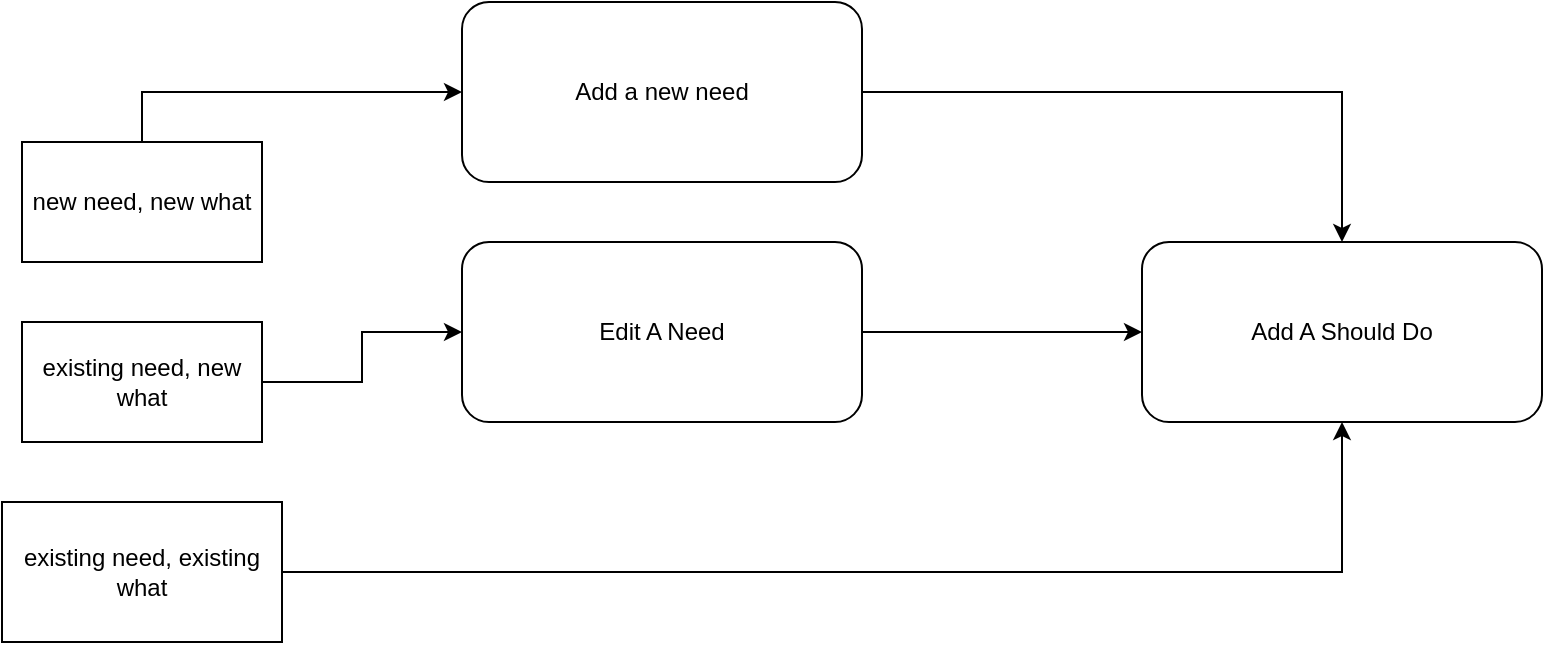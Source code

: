 <mxfile version="22.1.11" type="github">
  <diagram name="Page-1" id="x7MT0qRN6cu8qNjrc2um">
    <mxGraphModel dx="954" dy="532" grid="0" gridSize="10" guides="1" tooltips="1" connect="1" arrows="1" fold="1" page="1" pageScale="1" pageWidth="850" pageHeight="1100" math="0" shadow="0">
      <root>
        <mxCell id="0" />
        <mxCell id="1" parent="0" />
        <mxCell id="m9-1bQluYizaZC3Oex78-9" style="edgeStyle=orthogonalEdgeStyle;rounded=0;orthogonalLoop=1;jettySize=auto;html=1;entryX=0;entryY=0.5;entryDx=0;entryDy=0;" edge="1" parent="1" source="8DM4_75zK0cVTB4kPDeA-1" target="8DM4_75zK0cVTB4kPDeA-2">
          <mxGeometry relative="1" as="geometry" />
        </mxCell>
        <mxCell id="8DM4_75zK0cVTB4kPDeA-1" value="Edit A Need" style="rounded=1;whiteSpace=wrap;html=1;" parent="1" vertex="1">
          <mxGeometry x="273" y="234" width="200" height="90" as="geometry" />
        </mxCell>
        <mxCell id="8DM4_75zK0cVTB4kPDeA-2" value="Add A Should Do" style="rounded=1;whiteSpace=wrap;html=1;" parent="1" vertex="1">
          <mxGeometry x="613" y="234" width="200" height="90" as="geometry" />
        </mxCell>
        <mxCell id="m9-1bQluYizaZC3Oex78-5" style="edgeStyle=orthogonalEdgeStyle;rounded=0;orthogonalLoop=1;jettySize=auto;html=1;" edge="1" parent="1" source="8DM4_75zK0cVTB4kPDeA-3" target="8DM4_75zK0cVTB4kPDeA-2">
          <mxGeometry relative="1" as="geometry" />
        </mxCell>
        <mxCell id="8DM4_75zK0cVTB4kPDeA-3" value="Add a new need&lt;br&gt;" style="rounded=1;whiteSpace=wrap;html=1;" parent="1" vertex="1">
          <mxGeometry x="273" y="114" width="200" height="90" as="geometry" />
        </mxCell>
        <mxCell id="8DM4_75zK0cVTB4kPDeA-5" style="edgeStyle=orthogonalEdgeStyle;rounded=0;orthogonalLoop=1;jettySize=auto;html=1;entryX=0;entryY=0.5;entryDx=0;entryDy=0;exitX=0.5;exitY=0;exitDx=0;exitDy=0;" parent="1" source="8DM4_75zK0cVTB4kPDeA-4" target="8DM4_75zK0cVTB4kPDeA-3" edge="1">
          <mxGeometry relative="1" as="geometry">
            <Array as="points">
              <mxPoint x="113" y="159" />
            </Array>
          </mxGeometry>
        </mxCell>
        <mxCell id="8DM4_75zK0cVTB4kPDeA-4" value="new need, new what" style="rounded=0;whiteSpace=wrap;html=1;" parent="1" vertex="1">
          <mxGeometry x="53" y="184" width="120" height="60" as="geometry" />
        </mxCell>
        <mxCell id="m9-1bQluYizaZC3Oex78-2" style="edgeStyle=orthogonalEdgeStyle;rounded=0;orthogonalLoop=1;jettySize=auto;html=1;" edge="1" parent="1" source="m9-1bQluYizaZC3Oex78-1" target="8DM4_75zK0cVTB4kPDeA-1">
          <mxGeometry relative="1" as="geometry" />
        </mxCell>
        <mxCell id="m9-1bQluYizaZC3Oex78-1" value="existing need, new what" style="rounded=0;whiteSpace=wrap;html=1;" vertex="1" parent="1">
          <mxGeometry x="53" y="274" width="120" height="60" as="geometry" />
        </mxCell>
        <mxCell id="m9-1bQluYizaZC3Oex78-10" style="edgeStyle=orthogonalEdgeStyle;rounded=0;orthogonalLoop=1;jettySize=auto;html=1;entryX=0.5;entryY=1;entryDx=0;entryDy=0;" edge="1" parent="1" source="m9-1bQluYizaZC3Oex78-3" target="8DM4_75zK0cVTB4kPDeA-2">
          <mxGeometry relative="1" as="geometry" />
        </mxCell>
        <mxCell id="m9-1bQluYizaZC3Oex78-3" value="existing need, existing what" style="rounded=0;whiteSpace=wrap;html=1;" vertex="1" parent="1">
          <mxGeometry x="43" y="364" width="140" height="70" as="geometry" />
        </mxCell>
      </root>
    </mxGraphModel>
  </diagram>
</mxfile>

